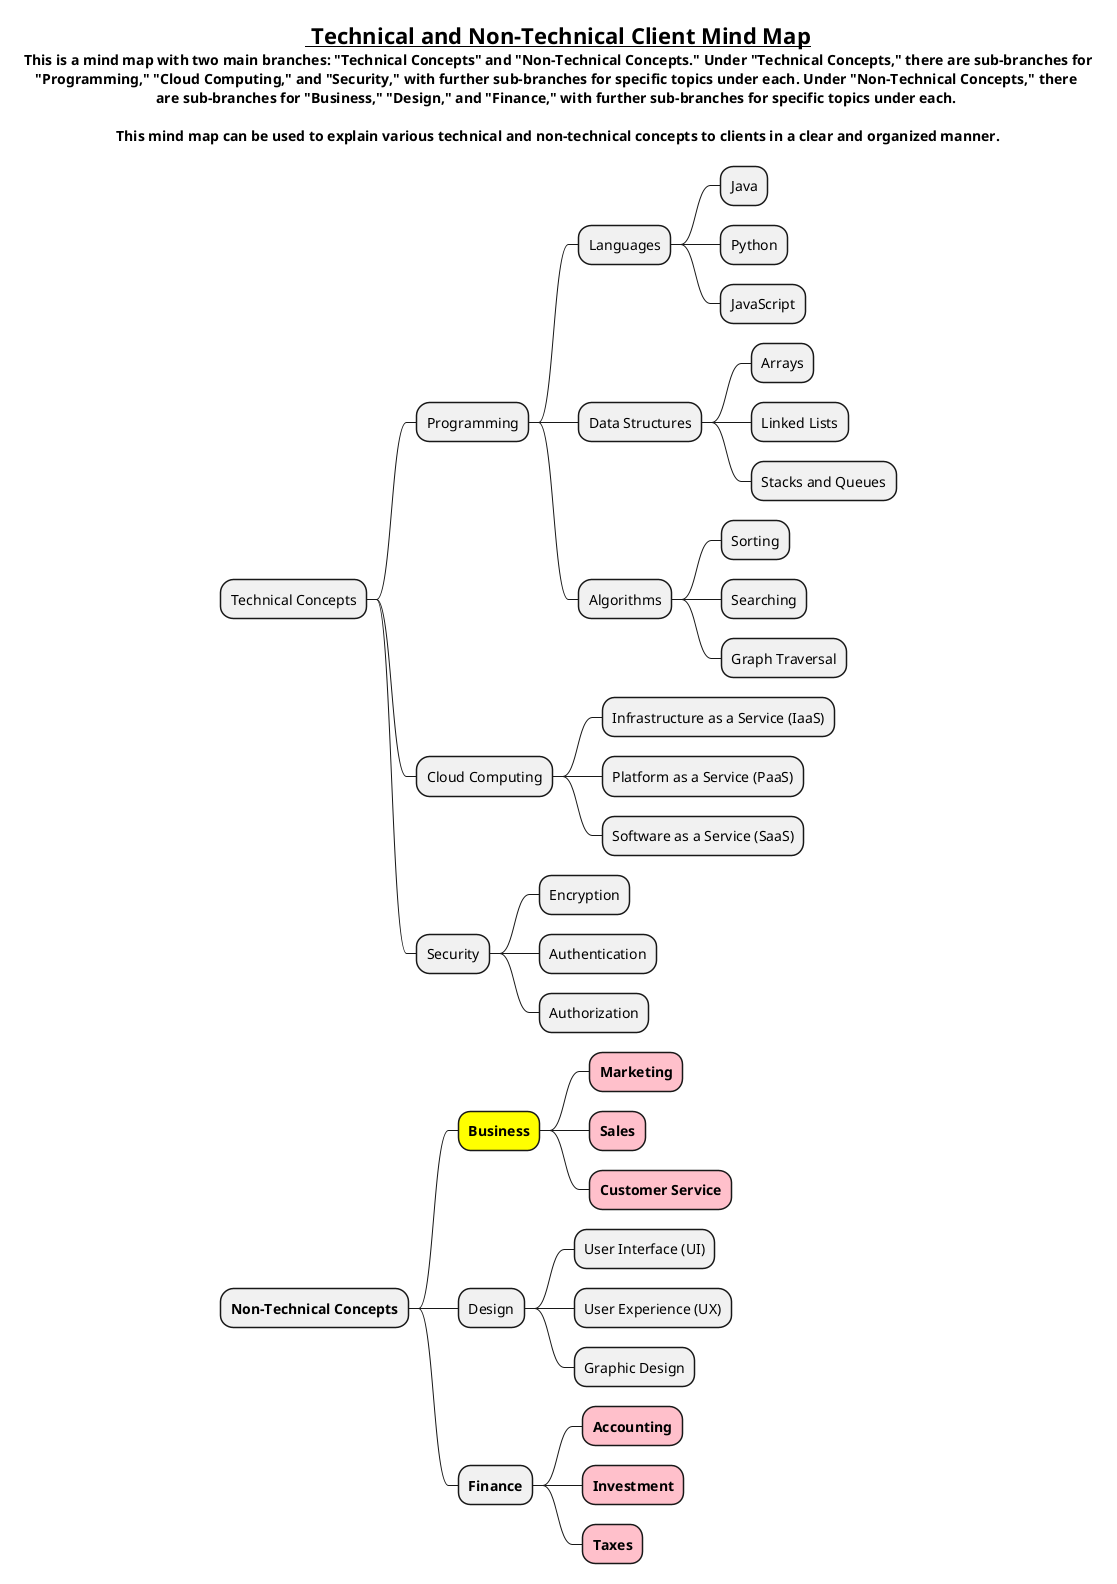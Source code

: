 @startmindmap
title = __ Technical and Non-Technical Client Mind Map__ \n This is a mind map with two main branches: "Technical Concepts" and "Non-Technical Concepts." Under "Technical Concepts," there are sub-branches for \n"Programming," "Cloud Computing," and "Security," with further sub-branches for specific topics under each. Under "Non-Technical Concepts," there \nare sub-branches for "Business," "Design," and "Finance," with further sub-branches for specific topics under each. \n\nThis mind map can be used to explain various technical and non-technical concepts to clients in a clear and organized manner.

* Technical Concepts
** Programming
*** Languages
**** Java
**** Python
**** JavaScript
*** Data Structures
**** Arrays
**** Linked Lists
**** Stacks and Queues
*** Algorithms
**** Sorting
**** Searching
**** Graph Traversal
** Cloud Computing
*** Infrastructure as a Service (IaaS)
*** Platform as a Service (PaaS)
*** Software as a Service (SaaS)
** Security
*** Encryption
*** Authentication
*** Authorization

* **Non-Technical Concepts**
**[#yellow] **Business**
***[#pink] **Marketing**
***[#pink] **Sales**
***[#pink] **Customer Service**
** Design
*** User Interface (UI)
*** User Experience (UX)
*** Graphic Design
** **Finance**
***[#pink] **Accounting**
***[#pink] **Investment**
***[#pink] **Taxes**

@endmindmap
